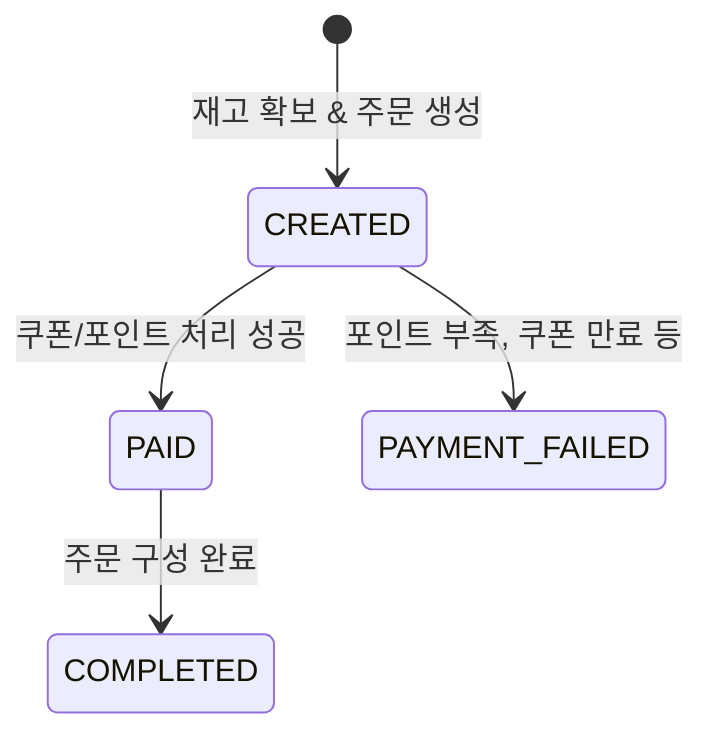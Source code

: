 stateDiagram
    [*] --> CREATED : 재고 확보 & 주문 생성
    CREATED --> PAID : 쿠폰/포인트 처리 성공
    PAID --> COMPLETED : 주문 구성 완료

    CREATED --> PAYMENT_FAILED : 포인트 부족, 쿠폰 만료 등